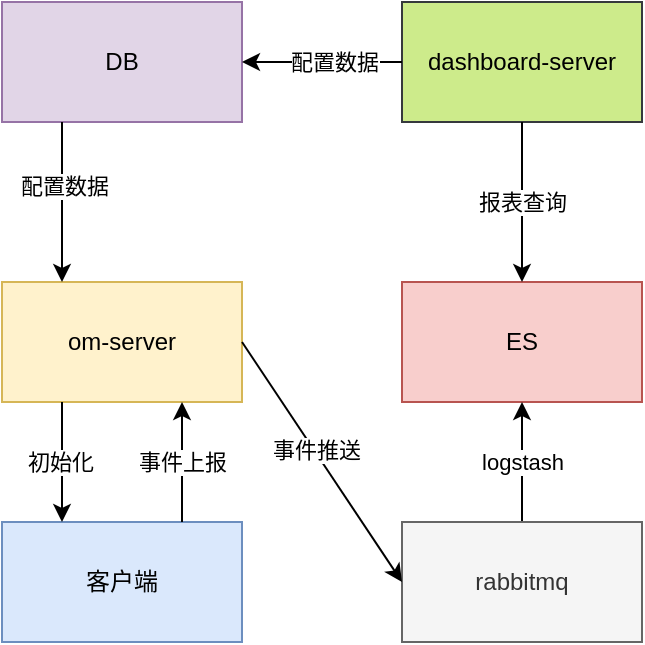 <mxfile version="20.0.3" type="github">
  <diagram id="8EsWQLNI6b9n_nUMAAkh" name="Page-1">
    <mxGraphModel dx="1426" dy="793" grid="1" gridSize="10" guides="1" tooltips="1" connect="1" arrows="1" fold="1" page="1" pageScale="1" pageWidth="827" pageHeight="1169" math="0" shadow="0">
      <root>
        <mxCell id="0" />
        <mxCell id="1" parent="0" />
        <mxCell id="6QfPYPpE7br7GB1PGT3v-1" value="DB" style="rounded=0;whiteSpace=wrap;html=1;fillColor=#e1d5e7;strokeColor=#9673a6;" parent="1" vertex="1">
          <mxGeometry x="340" y="280" width="120" height="60" as="geometry" />
        </mxCell>
        <mxCell id="6QfPYPpE7br7GB1PGT3v-2" value="ES" style="rounded=0;whiteSpace=wrap;html=1;fillColor=#f8cecc;strokeColor=#b85450;" parent="1" vertex="1">
          <mxGeometry x="540" y="420" width="120" height="60" as="geometry" />
        </mxCell>
        <mxCell id="6QfPYPpE7br7GB1PGT3v-3" value="logstash" style="endArrow=classic;html=1;rounded=0;exitX=0.5;exitY=0;exitDx=0;exitDy=0;entryX=0.5;entryY=1;entryDx=0;entryDy=0;" parent="1" source="vIwiUjdeTy-LX-EQfHoK-1" target="6QfPYPpE7br7GB1PGT3v-2" edge="1">
          <mxGeometry width="50" height="50" relative="1" as="geometry">
            <mxPoint x="560" y="480" as="sourcePoint" />
            <mxPoint x="610" y="430" as="targetPoint" />
          </mxGeometry>
        </mxCell>
        <mxCell id="6QfPYPpE7br7GB1PGT3v-4" value="dashboard-server" style="rounded=0;whiteSpace=wrap;html=1;fillColor=#cdeb8b;strokeColor=#36393d;" parent="1" vertex="1">
          <mxGeometry x="540" y="280" width="120" height="60" as="geometry" />
        </mxCell>
        <mxCell id="6QfPYPpE7br7GB1PGT3v-8" value="om-server" style="rounded=0;whiteSpace=wrap;html=1;fillColor=#fff2cc;strokeColor=#d6b656;" parent="1" vertex="1">
          <mxGeometry x="340" y="420" width="120" height="60" as="geometry" />
        </mxCell>
        <mxCell id="6QfPYPpE7br7GB1PGT3v-10" value="报表查询" style="endArrow=classic;html=1;rounded=0;exitX=0.5;exitY=1;exitDx=0;exitDy=0;entryX=0.5;entryY=0;entryDx=0;entryDy=0;" parent="1" source="6QfPYPpE7br7GB1PGT3v-4" target="6QfPYPpE7br7GB1PGT3v-2" edge="1">
          <mxGeometry width="50" height="50" relative="1" as="geometry">
            <mxPoint x="220" y="150" as="sourcePoint" />
            <mxPoint x="90" y="180" as="targetPoint" />
          </mxGeometry>
        </mxCell>
        <mxCell id="6QfPYPpE7br7GB1PGT3v-11" value="" style="endArrow=classic;html=1;rounded=0;exitX=0;exitY=0.5;exitDx=0;exitDy=0;" parent="1" source="6QfPYPpE7br7GB1PGT3v-4" target="6QfPYPpE7br7GB1PGT3v-1" edge="1">
          <mxGeometry width="50" height="50" relative="1" as="geometry">
            <mxPoint x="380" y="160" as="sourcePoint" />
            <mxPoint x="390" y="80" as="targetPoint" />
          </mxGeometry>
        </mxCell>
        <mxCell id="6QfPYPpE7br7GB1PGT3v-12" value="配置数据" style="edgeLabel;html=1;align=center;verticalAlign=middle;resizable=0;points=[];" parent="6QfPYPpE7br7GB1PGT3v-11" vertex="1" connectable="0">
          <mxGeometry x="0.155" y="-2" relative="1" as="geometry">
            <mxPoint x="12" y="2" as="offset" />
          </mxGeometry>
        </mxCell>
        <mxCell id="6QfPYPpE7br7GB1PGT3v-14" value="客户端" style="rounded=0;whiteSpace=wrap;html=1;fillColor=#dae8fc;strokeColor=#6c8ebf;" parent="1" vertex="1">
          <mxGeometry x="340" y="540" width="120" height="60" as="geometry" />
        </mxCell>
        <mxCell id="6QfPYPpE7br7GB1PGT3v-15" value="" style="endArrow=classic;html=1;rounded=0;exitX=0.75;exitY=0;exitDx=0;exitDy=0;entryX=0.75;entryY=1;entryDx=0;entryDy=0;" parent="1" source="6QfPYPpE7br7GB1PGT3v-14" target="6QfPYPpE7br7GB1PGT3v-8" edge="1">
          <mxGeometry width="50" height="50" relative="1" as="geometry">
            <mxPoint x="650" y="670" as="sourcePoint" />
            <mxPoint x="700" y="620" as="targetPoint" />
          </mxGeometry>
        </mxCell>
        <mxCell id="6QfPYPpE7br7GB1PGT3v-16" value="事件上报" style="edgeLabel;html=1;align=center;verticalAlign=middle;resizable=0;points=[];" parent="6QfPYPpE7br7GB1PGT3v-15" vertex="1" connectable="0">
          <mxGeometry x="-0.133" y="-3" relative="1" as="geometry">
            <mxPoint x="-3" y="-4" as="offset" />
          </mxGeometry>
        </mxCell>
        <mxCell id="6QfPYPpE7br7GB1PGT3v-17" value="" style="endArrow=classic;html=1;rounded=0;exitX=0.25;exitY=1;exitDx=0;exitDy=0;entryX=0.25;entryY=0;entryDx=0;entryDy=0;" parent="1" source="6QfPYPpE7br7GB1PGT3v-1" target="6QfPYPpE7br7GB1PGT3v-8" edge="1">
          <mxGeometry width="50" height="50" relative="1" as="geometry">
            <mxPoint x="560" y="600" as="sourcePoint" />
            <mxPoint x="610" y="550" as="targetPoint" />
          </mxGeometry>
        </mxCell>
        <mxCell id="6QfPYPpE7br7GB1PGT3v-18" value="配置数据" style="edgeLabel;html=1;align=center;verticalAlign=middle;resizable=0;points=[];" parent="6QfPYPpE7br7GB1PGT3v-17" vertex="1" connectable="0">
          <mxGeometry x="-0.2" y="1" relative="1" as="geometry">
            <mxPoint as="offset" />
          </mxGeometry>
        </mxCell>
        <mxCell id="6QfPYPpE7br7GB1PGT3v-19" value="" style="endArrow=classic;html=1;rounded=0;exitX=0.25;exitY=1;exitDx=0;exitDy=0;entryX=0.25;entryY=0;entryDx=0;entryDy=0;" parent="1" source="6QfPYPpE7br7GB1PGT3v-8" target="6QfPYPpE7br7GB1PGT3v-14" edge="1">
          <mxGeometry width="50" height="50" relative="1" as="geometry">
            <mxPoint x="580" y="640" as="sourcePoint" />
            <mxPoint x="630" y="590" as="targetPoint" />
          </mxGeometry>
        </mxCell>
        <mxCell id="6QfPYPpE7br7GB1PGT3v-20" value="初始化" style="edgeLabel;html=1;align=center;verticalAlign=middle;resizable=0;points=[];" parent="6QfPYPpE7br7GB1PGT3v-19" vertex="1" connectable="0">
          <mxGeometry x="-0.233" y="-1" relative="1" as="geometry">
            <mxPoint y="7" as="offset" />
          </mxGeometry>
        </mxCell>
        <mxCell id="vIwiUjdeTy-LX-EQfHoK-1" value="rabbitmq" style="rounded=0;whiteSpace=wrap;html=1;fillColor=#f5f5f5;strokeColor=#666666;fontColor=#333333;" vertex="1" parent="1">
          <mxGeometry x="540" y="540" width="120" height="60" as="geometry" />
        </mxCell>
        <mxCell id="vIwiUjdeTy-LX-EQfHoK-2" value="" style="endArrow=classic;html=1;rounded=0;exitX=1;exitY=0.5;exitDx=0;exitDy=0;entryX=0;entryY=0.5;entryDx=0;entryDy=0;" edge="1" parent="1" source="6QfPYPpE7br7GB1PGT3v-8" target="vIwiUjdeTy-LX-EQfHoK-1">
          <mxGeometry width="50" height="50" relative="1" as="geometry">
            <mxPoint x="580" y="590" as="sourcePoint" />
            <mxPoint x="630" y="540" as="targetPoint" />
          </mxGeometry>
        </mxCell>
        <mxCell id="vIwiUjdeTy-LX-EQfHoK-3" value="事件推送" style="edgeLabel;html=1;align=center;verticalAlign=middle;resizable=0;points=[];" vertex="1" connectable="0" parent="vIwiUjdeTy-LX-EQfHoK-2">
          <mxGeometry x="-0.089" y="1" relative="1" as="geometry">
            <mxPoint as="offset" />
          </mxGeometry>
        </mxCell>
      </root>
    </mxGraphModel>
  </diagram>
</mxfile>
